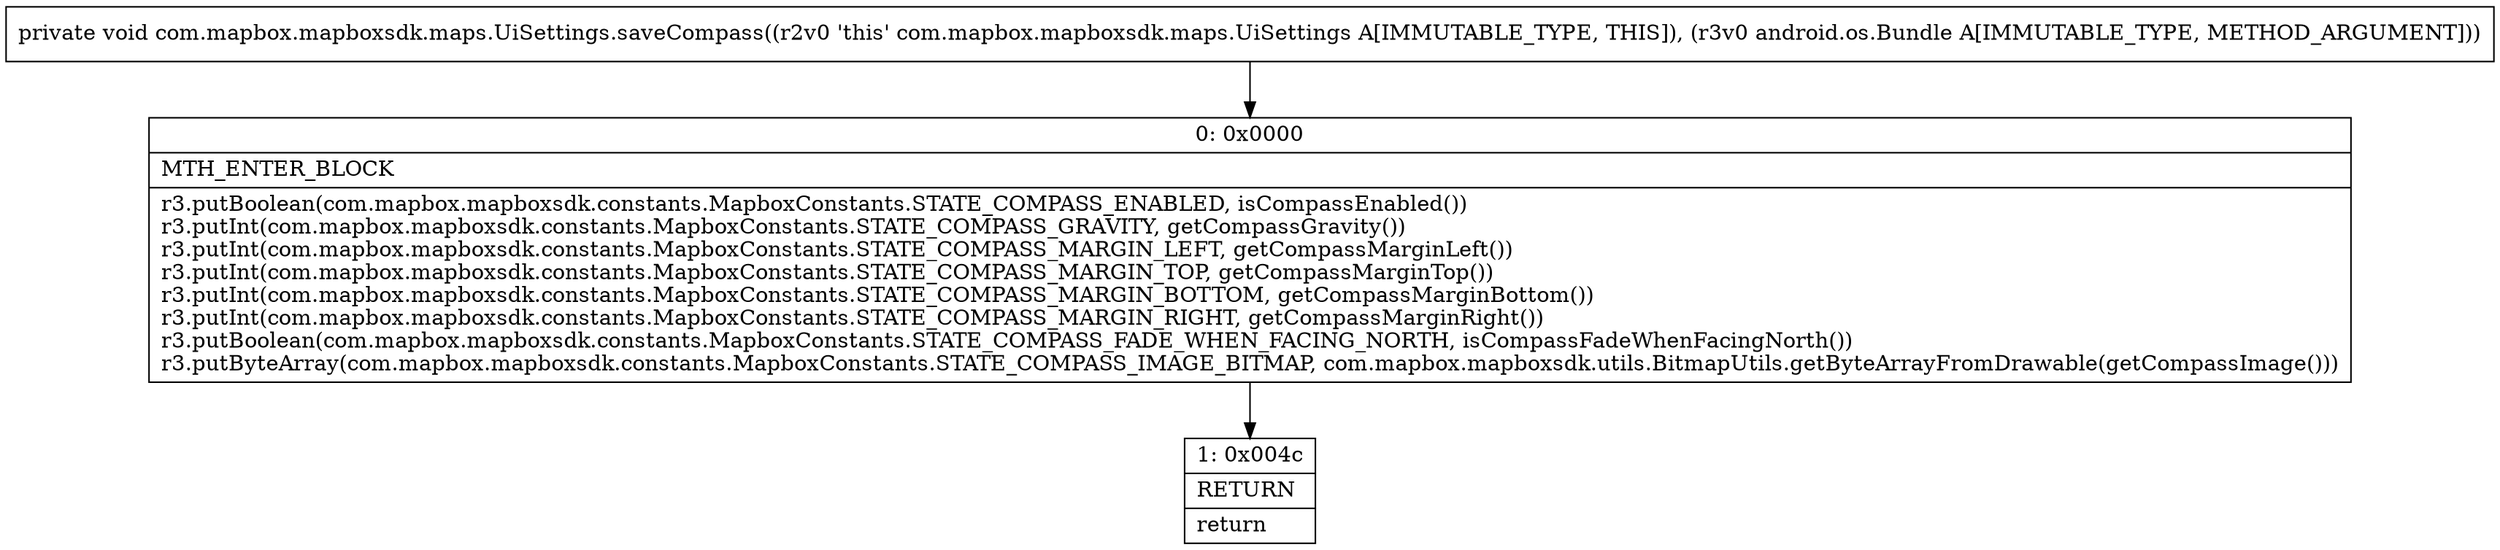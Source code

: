 digraph "CFG forcom.mapbox.mapboxsdk.maps.UiSettings.saveCompass(Landroid\/os\/Bundle;)V" {
Node_0 [shape=record,label="{0\:\ 0x0000|MTH_ENTER_BLOCK\l|r3.putBoolean(com.mapbox.mapboxsdk.constants.MapboxConstants.STATE_COMPASS_ENABLED, isCompassEnabled())\lr3.putInt(com.mapbox.mapboxsdk.constants.MapboxConstants.STATE_COMPASS_GRAVITY, getCompassGravity())\lr3.putInt(com.mapbox.mapboxsdk.constants.MapboxConstants.STATE_COMPASS_MARGIN_LEFT, getCompassMarginLeft())\lr3.putInt(com.mapbox.mapboxsdk.constants.MapboxConstants.STATE_COMPASS_MARGIN_TOP, getCompassMarginTop())\lr3.putInt(com.mapbox.mapboxsdk.constants.MapboxConstants.STATE_COMPASS_MARGIN_BOTTOM, getCompassMarginBottom())\lr3.putInt(com.mapbox.mapboxsdk.constants.MapboxConstants.STATE_COMPASS_MARGIN_RIGHT, getCompassMarginRight())\lr3.putBoolean(com.mapbox.mapboxsdk.constants.MapboxConstants.STATE_COMPASS_FADE_WHEN_FACING_NORTH, isCompassFadeWhenFacingNorth())\lr3.putByteArray(com.mapbox.mapboxsdk.constants.MapboxConstants.STATE_COMPASS_IMAGE_BITMAP, com.mapbox.mapboxsdk.utils.BitmapUtils.getByteArrayFromDrawable(getCompassImage()))\l}"];
Node_1 [shape=record,label="{1\:\ 0x004c|RETURN\l|return\l}"];
MethodNode[shape=record,label="{private void com.mapbox.mapboxsdk.maps.UiSettings.saveCompass((r2v0 'this' com.mapbox.mapboxsdk.maps.UiSettings A[IMMUTABLE_TYPE, THIS]), (r3v0 android.os.Bundle A[IMMUTABLE_TYPE, METHOD_ARGUMENT])) }"];
MethodNode -> Node_0;
Node_0 -> Node_1;
}

